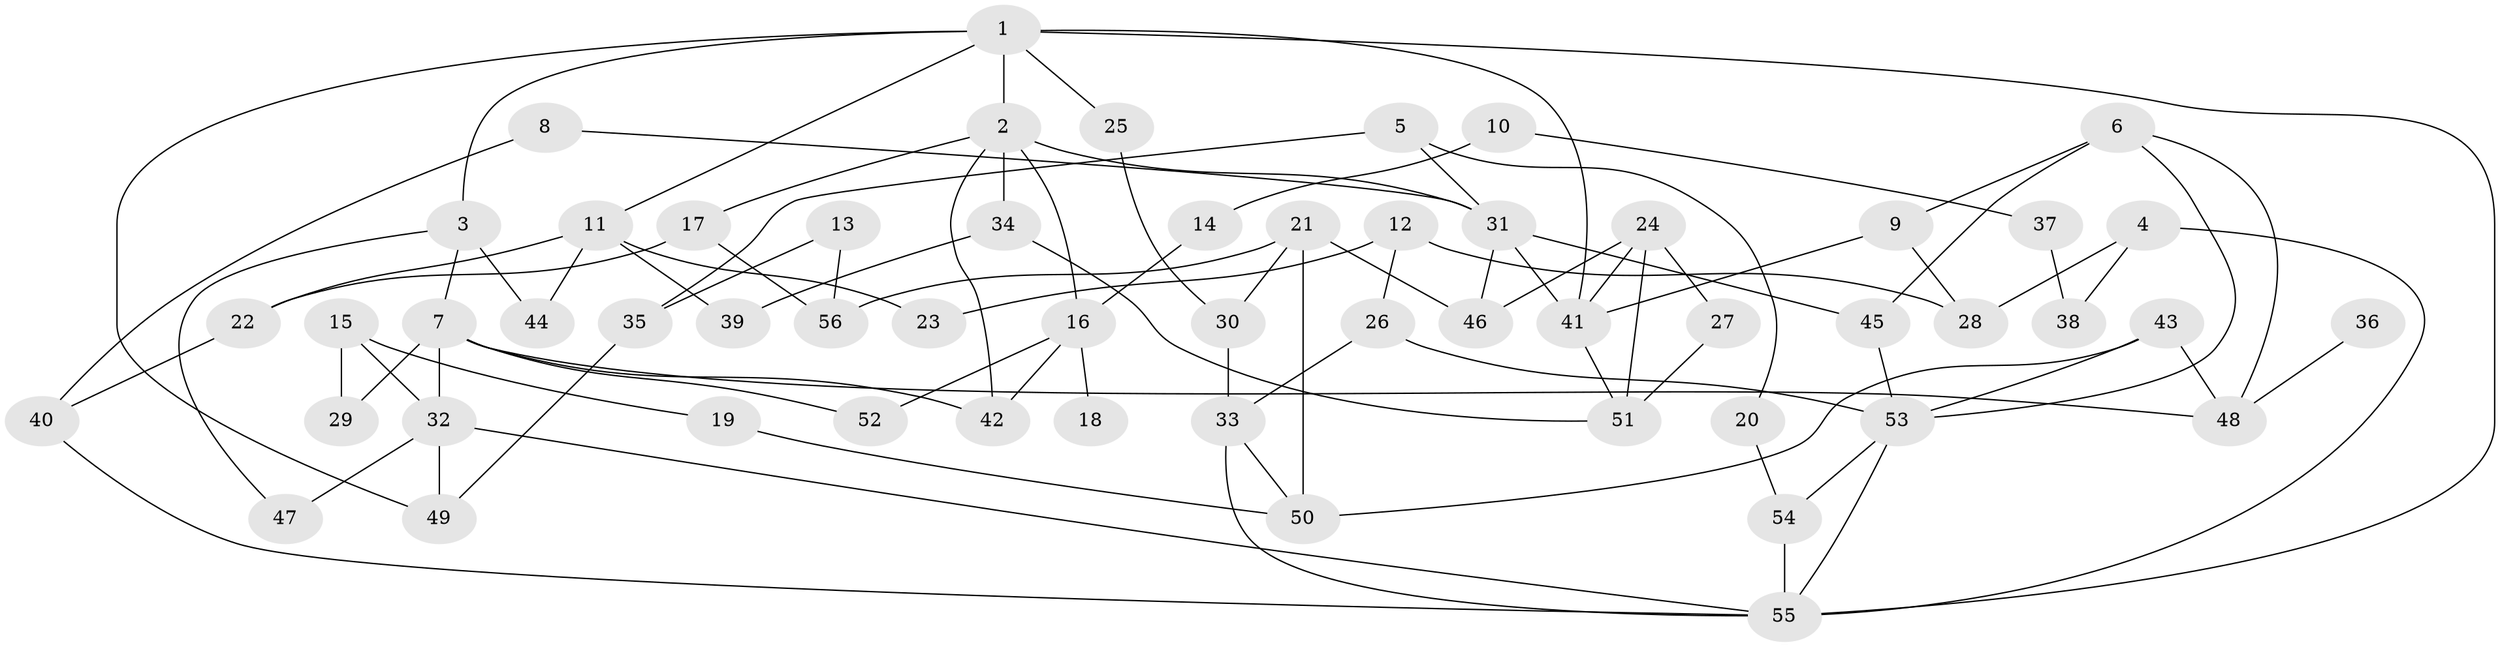 // original degree distribution, {4: 0.10714285714285714, 7: 0.026785714285714284, 2: 0.32142857142857145, 5: 0.05357142857142857, 6: 0.03571428571428571, 3: 0.23214285714285715, 1: 0.22321428571428573}
// Generated by graph-tools (version 1.1) at 2025/01/03/09/25 03:01:06]
// undirected, 56 vertices, 92 edges
graph export_dot {
graph [start="1"]
  node [color=gray90,style=filled];
  1;
  2;
  3;
  4;
  5;
  6;
  7;
  8;
  9;
  10;
  11;
  12;
  13;
  14;
  15;
  16;
  17;
  18;
  19;
  20;
  21;
  22;
  23;
  24;
  25;
  26;
  27;
  28;
  29;
  30;
  31;
  32;
  33;
  34;
  35;
  36;
  37;
  38;
  39;
  40;
  41;
  42;
  43;
  44;
  45;
  46;
  47;
  48;
  49;
  50;
  51;
  52;
  53;
  54;
  55;
  56;
  1 -- 2 [weight=1.0];
  1 -- 3 [weight=1.0];
  1 -- 11 [weight=1.0];
  1 -- 25 [weight=1.0];
  1 -- 41 [weight=1.0];
  1 -- 49 [weight=1.0];
  1 -- 55 [weight=1.0];
  2 -- 16 [weight=1.0];
  2 -- 17 [weight=1.0];
  2 -- 31 [weight=1.0];
  2 -- 34 [weight=1.0];
  2 -- 42 [weight=1.0];
  3 -- 7 [weight=1.0];
  3 -- 44 [weight=1.0];
  3 -- 47 [weight=1.0];
  4 -- 28 [weight=1.0];
  4 -- 38 [weight=1.0];
  4 -- 55 [weight=1.0];
  5 -- 20 [weight=1.0];
  5 -- 31 [weight=1.0];
  5 -- 35 [weight=1.0];
  6 -- 9 [weight=1.0];
  6 -- 45 [weight=1.0];
  6 -- 48 [weight=1.0];
  6 -- 53 [weight=1.0];
  7 -- 29 [weight=1.0];
  7 -- 32 [weight=1.0];
  7 -- 42 [weight=1.0];
  7 -- 48 [weight=1.0];
  7 -- 52 [weight=1.0];
  8 -- 31 [weight=1.0];
  8 -- 40 [weight=1.0];
  9 -- 28 [weight=1.0];
  9 -- 41 [weight=1.0];
  10 -- 14 [weight=1.0];
  10 -- 37 [weight=1.0];
  11 -- 22 [weight=1.0];
  11 -- 23 [weight=1.0];
  11 -- 39 [weight=1.0];
  11 -- 44 [weight=1.0];
  12 -- 23 [weight=1.0];
  12 -- 26 [weight=1.0];
  12 -- 28 [weight=1.0];
  13 -- 35 [weight=1.0];
  13 -- 56 [weight=1.0];
  14 -- 16 [weight=1.0];
  15 -- 19 [weight=1.0];
  15 -- 29 [weight=1.0];
  15 -- 32 [weight=1.0];
  16 -- 18 [weight=1.0];
  16 -- 42 [weight=1.0];
  16 -- 52 [weight=1.0];
  17 -- 22 [weight=1.0];
  17 -- 56 [weight=1.0];
  19 -- 50 [weight=1.0];
  20 -- 54 [weight=1.0];
  21 -- 30 [weight=1.0];
  21 -- 46 [weight=1.0];
  21 -- 50 [weight=1.0];
  21 -- 56 [weight=1.0];
  22 -- 40 [weight=1.0];
  24 -- 27 [weight=1.0];
  24 -- 41 [weight=1.0];
  24 -- 46 [weight=1.0];
  24 -- 51 [weight=1.0];
  25 -- 30 [weight=1.0];
  26 -- 33 [weight=1.0];
  26 -- 53 [weight=1.0];
  27 -- 51 [weight=1.0];
  30 -- 33 [weight=1.0];
  31 -- 41 [weight=1.0];
  31 -- 45 [weight=1.0];
  31 -- 46 [weight=1.0];
  32 -- 47 [weight=1.0];
  32 -- 49 [weight=1.0];
  32 -- 55 [weight=1.0];
  33 -- 50 [weight=1.0];
  33 -- 55 [weight=1.0];
  34 -- 39 [weight=1.0];
  34 -- 51 [weight=1.0];
  35 -- 49 [weight=1.0];
  36 -- 48 [weight=1.0];
  37 -- 38 [weight=1.0];
  40 -- 55 [weight=1.0];
  41 -- 51 [weight=1.0];
  43 -- 48 [weight=1.0];
  43 -- 50 [weight=1.0];
  43 -- 53 [weight=1.0];
  45 -- 53 [weight=1.0];
  53 -- 54 [weight=1.0];
  53 -- 55 [weight=1.0];
  54 -- 55 [weight=1.0];
}
